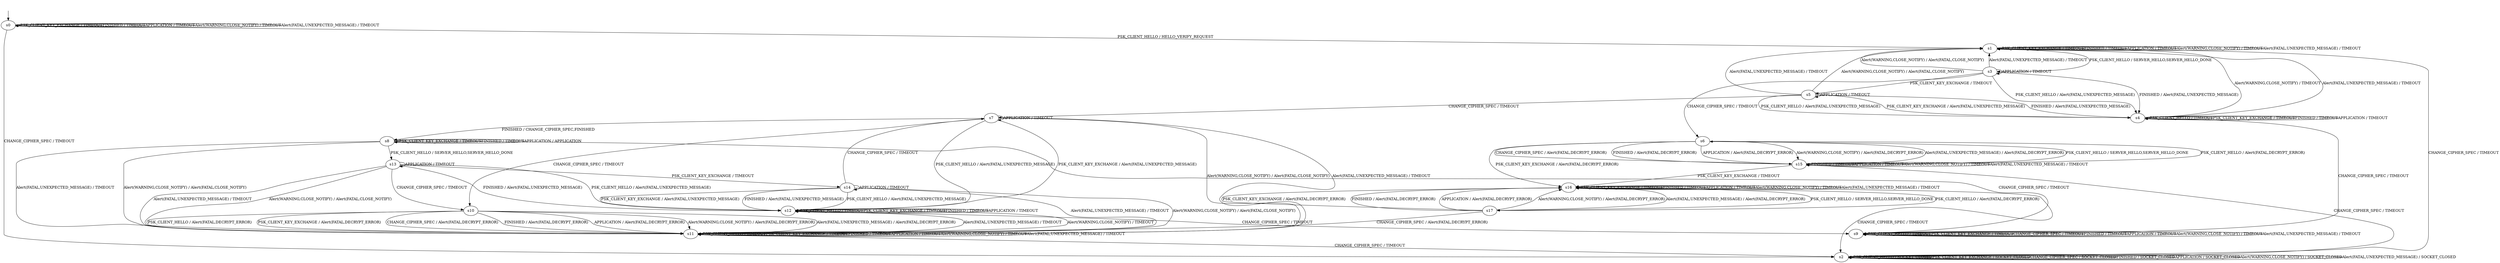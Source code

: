 digraph h5 {
s0 [label="s0"];
s1 [label="s1"];
s2 [label="s2"];
s3 [label="s3"];
s4 [label="s4"];
s5 [label="s5"];
s6 [label="s6"];
s7 [label="s7"];
s9 [label="s9"];
s15 [label="s15"];
s16 [label="s16"];
s8 [label="s8"];
s10 [label="s10"];
s11 [label="s11"];
s12 [label="s12"];
s17 [label="s17"];
s13 [label="s13"];
s14 [label="s14"];
s0 -> s1 [label="PSK_CLIENT_HELLO / HELLO_VERIFY_REQUEST"];
s0 -> s0 [label="PSK_CLIENT_KEY_EXCHANGE / TIMEOUT"];
s0 -> s2 [label="CHANGE_CIPHER_SPEC / TIMEOUT"];
s0 -> s0 [label="FINISHED / TIMEOUT"];
s0 -> s0 [label="APPLICATION / TIMEOUT"];
s0 -> s0 [label="Alert(WARNING,CLOSE_NOTIFY) / TIMEOUT"];
s0 -> s0 [label="Alert(FATAL,UNEXPECTED_MESSAGE) / TIMEOUT"];
s1 -> s3 [label="PSK_CLIENT_HELLO / SERVER_HELLO,SERVER_HELLO_DONE"];
s1 -> s1 [label="PSK_CLIENT_KEY_EXCHANGE / TIMEOUT"];
s1 -> s2 [label="CHANGE_CIPHER_SPEC / TIMEOUT"];
s1 -> s1 [label="FINISHED / TIMEOUT"];
s1 -> s1 [label="APPLICATION / TIMEOUT"];
s1 -> s1 [label="Alert(WARNING,CLOSE_NOTIFY) / TIMEOUT"];
s1 -> s1 [label="Alert(FATAL,UNEXPECTED_MESSAGE) / TIMEOUT"];
s2 -> s2 [label="PSK_CLIENT_HELLO / SOCKET_CLOSED"];
s2 -> s2 [label="PSK_CLIENT_KEY_EXCHANGE / SOCKET_CLOSED"];
s2 -> s2 [label="CHANGE_CIPHER_SPEC / SOCKET_CLOSED"];
s2 -> s2 [label="FINISHED / SOCKET_CLOSED"];
s2 -> s2 [label="APPLICATION / SOCKET_CLOSED"];
s2 -> s2 [label="Alert(WARNING,CLOSE_NOTIFY) / SOCKET_CLOSED"];
s2 -> s2 [label="Alert(FATAL,UNEXPECTED_MESSAGE) / SOCKET_CLOSED"];
s3 -> s4 [label="PSK_CLIENT_HELLO / Alert(FATAL,UNEXPECTED_MESSAGE)"];
s3 -> s5 [label="PSK_CLIENT_KEY_EXCHANGE / TIMEOUT"];
s3 -> s6 [label="CHANGE_CIPHER_SPEC / TIMEOUT"];
s3 -> s4 [label="FINISHED / Alert(FATAL,UNEXPECTED_MESSAGE)"];
s3 -> s3 [label="APPLICATION / TIMEOUT"];
s3 -> s1 [label="Alert(WARNING,CLOSE_NOTIFY) / Alert(FATAL,CLOSE_NOTIFY)"];
s3 -> s1 [label="Alert(FATAL,UNEXPECTED_MESSAGE) / TIMEOUT"];
s4 -> s4 [label="PSK_CLIENT_HELLO / TIMEOUT"];
s4 -> s4 [label="PSK_CLIENT_KEY_EXCHANGE / TIMEOUT"];
s4 -> s9 [label="CHANGE_CIPHER_SPEC / TIMEOUT"];
s4 -> s4 [label="FINISHED / TIMEOUT"];
s4 -> s4 [label="APPLICATION / TIMEOUT"];
s4 -> s1 [label="Alert(WARNING,CLOSE_NOTIFY) / TIMEOUT"];
s4 -> s1 [label="Alert(FATAL,UNEXPECTED_MESSAGE) / TIMEOUT"];
s5 -> s4 [label="PSK_CLIENT_HELLO / Alert(FATAL,UNEXPECTED_MESSAGE)"];
s5 -> s4 [label="PSK_CLIENT_KEY_EXCHANGE / Alert(FATAL,UNEXPECTED_MESSAGE)"];
s5 -> s7 [label="CHANGE_CIPHER_SPEC / TIMEOUT"];
s5 -> s4 [label="FINISHED / Alert(FATAL,UNEXPECTED_MESSAGE)"];
s5 -> s5 [label="APPLICATION / TIMEOUT"];
s5 -> s1 [label="Alert(WARNING,CLOSE_NOTIFY) / Alert(FATAL,CLOSE_NOTIFY)"];
s5 -> s1 [label="Alert(FATAL,UNEXPECTED_MESSAGE) / TIMEOUT"];
s6 -> s15 [label="PSK_CLIENT_HELLO / Alert(FATAL,DECRYPT_ERROR)"];
s6 -> s16 [label="PSK_CLIENT_KEY_EXCHANGE / Alert(FATAL,DECRYPT_ERROR)"];
s6 -> s15 [label="CHANGE_CIPHER_SPEC / Alert(FATAL,DECRYPT_ERROR)"];
s6 -> s15 [label="FINISHED / Alert(FATAL,DECRYPT_ERROR)"];
s6 -> s15 [label="APPLICATION / Alert(FATAL,DECRYPT_ERROR)"];
s6 -> s15 [label="Alert(WARNING,CLOSE_NOTIFY) / Alert(FATAL,DECRYPT_ERROR)"];
s6 -> s15 [label="Alert(FATAL,UNEXPECTED_MESSAGE) / Alert(FATAL,DECRYPT_ERROR)"];
s7 -> s12 [label="PSK_CLIENT_HELLO / Alert(FATAL,UNEXPECTED_MESSAGE)"];
s7 -> s12 [label="PSK_CLIENT_KEY_EXCHANGE / Alert(FATAL,UNEXPECTED_MESSAGE)"];
s7 -> s10 [label="CHANGE_CIPHER_SPEC / TIMEOUT"];
s7 -> s8 [label="FINISHED / CHANGE_CIPHER_SPEC,FINISHED"];
s7 -> s7 [label="APPLICATION / TIMEOUT"];
s7 -> s11 [label="Alert(WARNING,CLOSE_NOTIFY) / Alert(FATAL,CLOSE_NOTIFY)"];
s7 -> s11 [label="Alert(FATAL,UNEXPECTED_MESSAGE) / TIMEOUT"];
s9 -> s9 [label="PSK_CLIENT_HELLO / TIMEOUT"];
s9 -> s9 [label="PSK_CLIENT_KEY_EXCHANGE / TIMEOUT"];
s9 -> s9 [label="CHANGE_CIPHER_SPEC / TIMEOUT"];
s9 -> s9 [label="FINISHED / TIMEOUT"];
s9 -> s9 [label="APPLICATION / TIMEOUT"];
s9 -> s9 [label="Alert(WARNING,CLOSE_NOTIFY) / TIMEOUT"];
s9 -> s9 [label="Alert(FATAL,UNEXPECTED_MESSAGE) / TIMEOUT"];
s15 -> s6 [label="PSK_CLIENT_HELLO / SERVER_HELLO,SERVER_HELLO_DONE"];
s15 -> s16 [label="PSK_CLIENT_KEY_EXCHANGE / TIMEOUT"];
s15 -> s2 [label="CHANGE_CIPHER_SPEC / TIMEOUT"];
s15 -> s15 [label="FINISHED / TIMEOUT"];
s15 -> s15 [label="APPLICATION / TIMEOUT"];
s15 -> s15 [label="Alert(WARNING,CLOSE_NOTIFY) / TIMEOUT"];
s15 -> s15 [label="Alert(FATAL,UNEXPECTED_MESSAGE) / TIMEOUT"];
s16 -> s17 [label="PSK_CLIENT_HELLO / SERVER_HELLO,SERVER_HELLO_DONE"];
s16 -> s16 [label="PSK_CLIENT_KEY_EXCHANGE / TIMEOUT"];
s16 -> s2 [label="CHANGE_CIPHER_SPEC / TIMEOUT"];
s16 -> s16 [label="FINISHED / TIMEOUT"];
s16 -> s16 [label="APPLICATION / TIMEOUT"];
s16 -> s16 [label="Alert(WARNING,CLOSE_NOTIFY) / TIMEOUT"];
s16 -> s16 [label="Alert(FATAL,UNEXPECTED_MESSAGE) / TIMEOUT"];
s8 -> s13 [label="PSK_CLIENT_HELLO / SERVER_HELLO,SERVER_HELLO_DONE"];
s8 -> s8 [label="PSK_CLIENT_KEY_EXCHANGE / TIMEOUT"];
s8 -> s9 [label="CHANGE_CIPHER_SPEC / TIMEOUT"];
s8 -> s8 [label="FINISHED / TIMEOUT"];
s8 -> s8 [label="APPLICATION / APPLICATION"];
s8 -> s11 [label="Alert(WARNING,CLOSE_NOTIFY) / Alert(FATAL,CLOSE_NOTIFY)"];
s8 -> s11 [label="Alert(FATAL,UNEXPECTED_MESSAGE) / TIMEOUT"];
s10 -> s11 [label="PSK_CLIENT_HELLO / Alert(FATAL,DECRYPT_ERROR)"];
s10 -> s11 [label="PSK_CLIENT_KEY_EXCHANGE / Alert(FATAL,DECRYPT_ERROR)"];
s10 -> s11 [label="CHANGE_CIPHER_SPEC / Alert(FATAL,DECRYPT_ERROR)"];
s10 -> s11 [label="FINISHED / Alert(FATAL,DECRYPT_ERROR)"];
s10 -> s11 [label="APPLICATION / Alert(FATAL,DECRYPT_ERROR)"];
s10 -> s11 [label="Alert(WARNING,CLOSE_NOTIFY) / Alert(FATAL,DECRYPT_ERROR)"];
s10 -> s11 [label="Alert(FATAL,UNEXPECTED_MESSAGE) / Alert(FATAL,DECRYPT_ERROR)"];
s11 -> s11 [label="PSK_CLIENT_HELLO / TIMEOUT"];
s11 -> s11 [label="PSK_CLIENT_KEY_EXCHANGE / TIMEOUT"];
s11 -> s2 [label="CHANGE_CIPHER_SPEC / TIMEOUT"];
s11 -> s11 [label="FINISHED / TIMEOUT"];
s11 -> s11 [label="APPLICATION / TIMEOUT"];
s11 -> s11 [label="Alert(WARNING,CLOSE_NOTIFY) / TIMEOUT"];
s11 -> s11 [label="Alert(FATAL,UNEXPECTED_MESSAGE) / TIMEOUT"];
s12 -> s12 [label="PSK_CLIENT_HELLO / TIMEOUT"];
s12 -> s12 [label="PSK_CLIENT_KEY_EXCHANGE / TIMEOUT"];
s12 -> s9 [label="CHANGE_CIPHER_SPEC / TIMEOUT"];
s12 -> s12 [label="FINISHED / TIMEOUT"];
s12 -> s12 [label="APPLICATION / TIMEOUT"];
s12 -> s11 [label="Alert(WARNING,CLOSE_NOTIFY) / TIMEOUT"];
s12 -> s11 [label="Alert(FATAL,UNEXPECTED_MESSAGE) / TIMEOUT"];
s17 -> s16 [label="PSK_CLIENT_HELLO / Alert(FATAL,DECRYPT_ERROR)"];
s17 -> s16 [label="PSK_CLIENT_KEY_EXCHANGE / Alert(FATAL,DECRYPT_ERROR)"];
s17 -> s11 [label="CHANGE_CIPHER_SPEC / Alert(FATAL,DECRYPT_ERROR)"];
s17 -> s16 [label="FINISHED / Alert(FATAL,DECRYPT_ERROR)"];
s17 -> s16 [label="APPLICATION / Alert(FATAL,DECRYPT_ERROR)"];
s17 -> s16 [label="Alert(WARNING,CLOSE_NOTIFY) / Alert(FATAL,DECRYPT_ERROR)"];
s17 -> s16 [label="Alert(FATAL,UNEXPECTED_MESSAGE) / Alert(FATAL,DECRYPT_ERROR)"];
s13 -> s12 [label="PSK_CLIENT_HELLO / Alert(FATAL,UNEXPECTED_MESSAGE)"];
s13 -> s14 [label="PSK_CLIENT_KEY_EXCHANGE / TIMEOUT"];
s13 -> s10 [label="CHANGE_CIPHER_SPEC / TIMEOUT"];
s13 -> s12 [label="FINISHED / Alert(FATAL,UNEXPECTED_MESSAGE)"];
s13 -> s13 [label="APPLICATION / TIMEOUT"];
s13 -> s11 [label="Alert(WARNING,CLOSE_NOTIFY) / Alert(FATAL,CLOSE_NOTIFY)"];
s13 -> s11 [label="Alert(FATAL,UNEXPECTED_MESSAGE) / TIMEOUT"];
s14 -> s12 [label="PSK_CLIENT_HELLO / Alert(FATAL,UNEXPECTED_MESSAGE)"];
s14 -> s12 [label="PSK_CLIENT_KEY_EXCHANGE / Alert(FATAL,UNEXPECTED_MESSAGE)"];
s14 -> s7 [label="CHANGE_CIPHER_SPEC / TIMEOUT"];
s14 -> s12 [label="FINISHED / Alert(FATAL,UNEXPECTED_MESSAGE)"];
s14 -> s14 [label="APPLICATION / TIMEOUT"];
s14 -> s11 [label="Alert(WARNING,CLOSE_NOTIFY) / Alert(FATAL,CLOSE_NOTIFY)"];
s14 -> s11 [label="Alert(FATAL,UNEXPECTED_MESSAGE) / TIMEOUT"];
__start0 [shape=none, label=""];
__start0 -> s0 [label=""];
}
